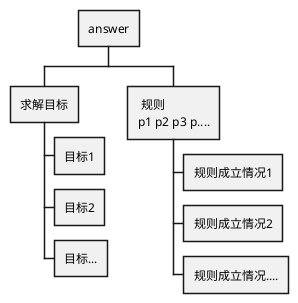 ' @startwbs chopAndHam
' ' <style>
' ' wbsDiagram {
' '   .notations {
' '     '   SequenceBoxBorderColor white
' '     '   BoxPadding 1
' '       BackgroundColor clear
' '       LineThickness 0
' '   }
' ' }
' ' </style>

' + answer
' ++ answer(a)
' +++ 假设
' ++++ eat(a, ham, yes)
' ++++ eat(a, pork, tod)
' +++ 规则
' ++++ p1
' +++++ today
' ++++++ if eat(a, ham, tod) then eat(b, pork, tod)
' +++++ yesterday
' ++++++ ...
' ++++ p2
' ++++ p3
' ++ answer(b)
' ++ answer(c)


' @endwbs


' @startwbs chopAndHam multi answer sets
' + answer
' ++ answer(a)
' +++ 假设
' ++++ eat(a, ham, yes)
' ++++ eat(a, pork, tod)
' +++ 规则
' ++++ 结果集1
' +++++ eat(c,ham,tod) eat(c,ham,yes) eat(a,pork,yes) eat(b,ham,yes) eat(a,pork,tod) eat(b,ham,tod)
' ++++ 结果集2
' +++++ eat(b,pork,yes) eat(c,ham,tod) eat(c,ham,yes) eat(a,pork,yes) eat(a,pork,tod) eat(b,ham,tod)
' ++++ 结果集....
' ++ answer(b)
' ++ answer(c)

' @endwbs

' @startwbs chopAndHam hypothesis and rules
' + answer
' ++ 假设
' +++ answer(a)
' ++++ eat(a, ham, yes)
' ++++ eat(a, pork, tod)
' +++ answer(b)
' +++ answer(c)
' ++ 规则
' +++ 结果集1
' ++++ eat(c,ham,tod) eat(c,ham,yes) eat(a,pork,yes) eat(b,ham,yes) eat(a,pork,tod) eat(b,ham,tod)
' +++ 结果集2
' ++++ eat(b,pork,yes) eat(c,ham,tod) eat(c,ham,yes) eat(a,pork,yes) eat(a,pork,tod) eat(b,ham,tod)
' +++ 结果集....

' @endwbs

@startwbs goal and rules
+ answer
++ 求解目标
+++ 目标1
+++ 目标2
+++ 目标...
++: 规则
p1 p2 p3 p....;
+++ 规则成立情况1
+++ 规则成立情况2
+++ 规则成立情况....
@endwbs

@startwbs chopAndHam goal and rules
+ answer
++ 求解目标
+++: 谁昨天要的是火腿，今天要的是猪排 
eat(X, ham, yes) eat(X, pork, tod);
++++ a
++++ b
++++ c
++: 规则
p1 p2 p3;
+++ 规则成立条件1
++++:eat(c,ham,tod) eat(c,ham,yes) eat(a,pork,yes) 
eat(b,ham,yes) eat(a,pork,tod) eat(b,ham,tod);
+++ 规则成立条件2
++++:<back:Yellow>eat(b,pork,tod)</back> eat(c,ham,yes) eat(c,ham,tod) 
eat(a,pork,yes) <back:Yellow>eat(b,ham,yes)</back> eat(a,pork,tod);
+++ 规则成立条件....
@endwbs

@startwbs shoot goal and rules
+ answer
++ 求解目标
+++: 谁射中了鹿 
shoot(X);
++++ z
++++ <back:PaleGreen>q
++++ .....
++ 规则(分解为各种条件的成立情况)
+++:<back:pink>若p1正确,鹿是张将军或李将军射中的。
' ++++ p5错误,其与p1相互否定。
' ++++ p3错误,其与p1相互否定。
' ++++ p4正确,其符合p1。
' ++++ p2正确,其符合p1。
<back:pink>p5错误,其与p1相互否定。
<back:pink>p3错误,其与p1相互否定。
<back:pink>p4正确,其符合p1。
<back:pink>p2正确,其符合p1。
<back:pink>不符合只有两个命题为真;
' +++ 根据知识"只有两个命题为真。",此次推论不成立,即p1正确不成立。
+++:若p1错误,鹿不是张将军或李将军射中的。
p5正确,其与p1相互否定。;
++++:<back:pink>若p3正确,如果不是赵将军射中的,那么一定是王将军射中的。
' +++++ p4错误,其与p3相互否定。
' +++++ p2正确,其符合p3。
<back:pink>p4错误,其与p3相互否定。
<back:pink>p2正确,其符合p3。
<back:pink>不符合只有两个命题为真;
' ++++ 根据知识"只有两个命题为真。",此次推论不成立,即p3正确不成立。
++++:若p3不正确,既不是赵将军射中的,也不是王将军射中的。
' +++++ p4正确,其与p3相互否定。
' +++++ 若p2正确,鹿不是钱将军射中的。
p4正确,其与p3相互否定。;
+++++:<back:pink>若p2正确,鹿不是钱将军射中的。
<back:pink>不符合只有两个命题为真;
' ++++++ 根据知识"只有两个命题为真。",此次推论不成立,即p2正确不成立。
+++++:<back:PaleGreen>若p2错误,鹿是钱将军射中的。
<back:PaleGreen>符合只有两个命题为真
<back:PaleGreen>即 shoot(q);
' ++++++ 符合条件,因此结果为鹿是钱将军射中的。此时,p4、p5正确,p1、p2、p3错误。

' +++ 规则成立条件
' ++++ shoot(q)
@endwbs

@startwbs whoPassed goal and rules
' 甲、乙、丙、丁4人参加预选赛。对于预选赛结果,几位教练预测如下:
' (1)如果甲、乙均未通过，则丙通过
' (2)如果乙、丙至少有1人通过，则丁也通过
' (3)如果甲、乙至少有1人通过，则丙也通过，但是丁不通过。
' 根据几位教练的预测，可以推出:
' A．丙和丁通过
' B．甲和丁通过
' C.甲和乙通过
' D．乙和丙通过

+ answer
++ 求解目标
+++ 正确选项 
++++ <back:PaleGreen>pass(c), pass(d).
++++ pass(a), pass(d).
++++ pass(a), pass(b).
++++ pass(b), pass(c).
++: 规则
p1 p2 p3;
+++ 规则成立条件
++++ pass(c) pass(d)
@endwbs

@startwbs whoJoin goal and rules
' 某医院刘佳、郑毅、郭斌、丁晓、吴芳、施文6位医生拟报名参加“一心向党，健康为民”进社区义诊活动，已知下列情况为真：
' （1）要么刘佳参加，要么郑毅参加；
' （2）只有吴芳参加，刘佳才参加；x1 * (1-x2)=0
' （3）如果郭斌和吴芳都参加，那么施文也会参加；x3 = x1*x2
' （4）或者丁晓不参加，或者郭斌参加；
' （5）施文、丁晓至少有1人参加。
'  
' 现施文确定无法参加，那么6位医生中最后参加义诊活动的是：
' A.刘佳、郭斌、丁晓
' B.郑毅、郭斌、丁晓
' C.郑毅、丁晓、吴芳
' D.刘佳、丁晓、吴芳

+ answer
++ 求解目标
+++ <back:PaleGreen>-join(shiwen)
++++ join(liujia),join(guobin),join(dingxiao).
++++ <back:PaleGreen>p(zhengyi),p(guobin),p(dingxiao).
++++ join(zhengyi),join(dingxiao),join(wufang).
++++ join(liujia),join(dingxiao),join(wufang).
++: 规则
p1-6;
+++ 规则成立条件
++++:-join(l) join(z) -join(g) 
-join(d) -join(w) join(s);
++++:-join(l) join(z) -join(g) 
-join(d) join(w) join(s);
++++:-join(l) join(z) join(g) 
join(d) -join(w) <back:PaleGreen>-join(s);
++++:join(l) -join(z) -join(g) 
-join(d) join(w) join(s);
@endwbs


@startwbs identity goal and rules
' 甲、乙、丙、丁4人，一人是教师，一人是医生，一人是作家，一人是律师。现已知:
' ①甲的年龄比教师大； x1 > ??    4> 
' ②乙和律师的籍贯不同；
' ③丙与作家的籍贯相同；
' ④作家的年龄比乙小；
' ⑤甲与律师来自相同的城市；
' ⑥教师的籍贯与乙相同。
' x1,x2,x3,x4 -年龄
' y1,y2,y3,y4 -籍贯
' 根据以上的信息，以下说法不正确的是:
' A.作家的年龄比教师大
' B.医生与律师的籍贯相同
' C.医生的年龄比作家大
' D.律师与教师的籍贯不同


' Answer: 1
' younger(a,b) elder(b,a) -elder(a,b) -younger(b,a) identity_match(a,writer) elder(a,c) identity_match(c,teacher) same_hometown(b,c) same_hometown(c,a) different_hometown(b,d) identity_match(d,lawyer) identity_match(b,doctor) -younger(a,c) younger(c,a) -elder(c,a) -different_hometown(c,a) -different_hometown(b,c) -same_hometown(b,d)
' Answer: 2
' younger(a,b) elder(b,a) -elder(a,b) -younger(b,a) identity_match(a,writer) elder(a,d) identity_match(d,teacher) same_hometown(b,d) same_hometown(c,a) different_hometown(b,c) identity_match(c,lawyer) identity_match(b,doctor) -younger(a,d) younger(d,a) -elder(d,a) -different_hometown(c,a) -different_hometown(b,d) -same_hometown(b,c)

+ answer
++ 求解目标
+++ 正确选项 
++++ 作家的年龄比教师大 √
++++ 医生与律师的籍贯相同 ×
++++ 医生的年龄比作家大 √
++++ 律师与教师的籍贯不同 ？
++: 规则
p1-5;
+++ 规则成立条件
++++: identity_match(a,writer) <back:orange>identity_match(c,teacher)</back> <back:orange>identity_match(d,lawyer)</back> identity_match(b,doctor)
----
 younger(a,b) elder(b,a) elder(a,c) younger(c,a)
 unknown_age(d,a) unknown_age(c,b) unknown_age(d,b) unknown_age(b,c) 
 unknown_age(d,c) unknown_age(a,d) unknown_age(b,d) unknown_age(c,d)
----
 same_hometown(b,c) same_hometown(c,a) different_hometown(b,d)
 unknown_hometown(d,a) unknown_hometown(a,b) unknown_hometown(d,b) 
 unknown_hometown(d,c) unknown_hometown(a,d) unknown_hometown(b,a) ......;

++++: identity_match(a,writer) <back:orange>identity_match(d,teacher)</back> <back:orange>identity_match(c,lawyer)</back> identity_match(b,doctor)
----
younger(a,b) elder(b,a) elder(a,d) younger(d,a)
unknown_age(c,a) unknown_age(c,b) unknown_age(d,b) unknown_age(a,c) 
unknown_age(b,c) unknown_age(d,c) unknown_age(b,d) unknown_age(c,d)
----
same_hometown(b,d) same_hometown(c,a) different_hometown(b,c)
unknown_hometown(d,a) .....;

@endwbs